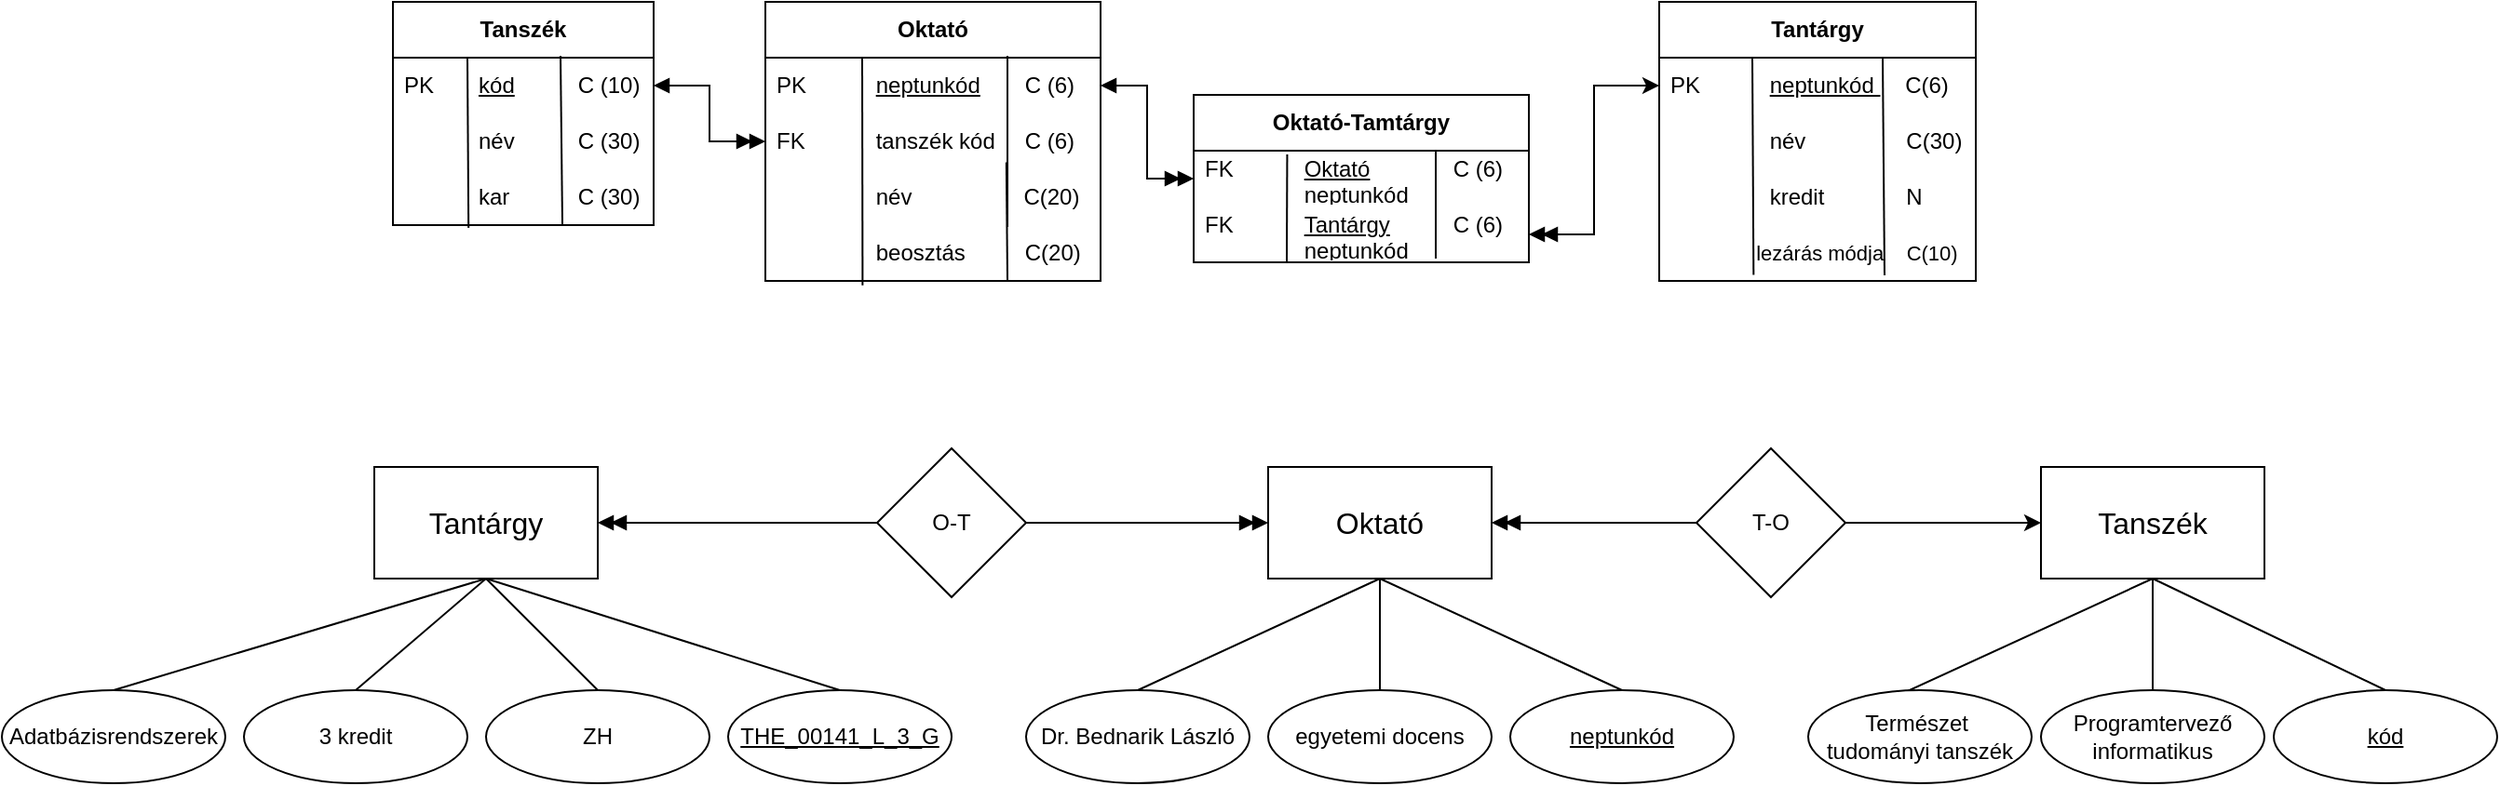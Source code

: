 <mxfile version="26.2.3">
  <diagram name="Page-1" id="NHcInyqNBA5J04OXUI_g">
    <mxGraphModel dx="3230" dy="1238" grid="1" gridSize="10" guides="1" tooltips="1" connect="1" arrows="1" fold="1" page="1" pageScale="1" pageWidth="850" pageHeight="1100" math="0" shadow="0">
      <root>
        <mxCell id="0" />
        <mxCell id="1" parent="0" />
        <mxCell id="bNmEvIwelQjhcF_EuMCD-1" value="&lt;font style=&quot;font-size: 16px;&quot;&gt;Oktató&lt;/font&gt;" style="rounded=0;whiteSpace=wrap;html=1;" parent="1" vertex="1">
          <mxGeometry x="-20" y="570" width="120" height="60" as="geometry" />
        </mxCell>
        <mxCell id="bNmEvIwelQjhcF_EuMCD-2" value="&lt;span style=&quot;font-size: 16px;&quot;&gt;Tantárgy&lt;/span&gt;" style="rounded=0;whiteSpace=wrap;html=1;" parent="1" vertex="1">
          <mxGeometry x="-500" y="570" width="120" height="60" as="geometry" />
        </mxCell>
        <mxCell id="bNmEvIwelQjhcF_EuMCD-3" value="&lt;span style=&quot;font-size: 16px;&quot;&gt;Tanszék&lt;/span&gt;" style="rounded=0;whiteSpace=wrap;html=1;" parent="1" vertex="1">
          <mxGeometry x="395" y="570" width="120" height="60" as="geometry" />
        </mxCell>
        <mxCell id="bNmEvIwelQjhcF_EuMCD-4" value="Adatbázisrendszerek" style="ellipse;whiteSpace=wrap;html=1;" parent="1" vertex="1">
          <mxGeometry x="-700" y="690" width="120" height="50" as="geometry" />
        </mxCell>
        <mxCell id="bNmEvIwelQjhcF_EuMCD-5" value="3 kredit" style="ellipse;whiteSpace=wrap;html=1;" parent="1" vertex="1">
          <mxGeometry x="-570" y="690" width="120" height="50" as="geometry" />
        </mxCell>
        <mxCell id="bNmEvIwelQjhcF_EuMCD-6" value="ZH" style="ellipse;whiteSpace=wrap;html=1;" parent="1" vertex="1">
          <mxGeometry x="-440" y="690" width="120" height="50" as="geometry" />
        </mxCell>
        <mxCell id="bNmEvIwelQjhcF_EuMCD-7" value="&lt;u&gt;THE_00141_L_3_G&lt;/u&gt;" style="ellipse;whiteSpace=wrap;html=1;" parent="1" vertex="1">
          <mxGeometry x="-310" y="690" width="120" height="50" as="geometry" />
        </mxCell>
        <mxCell id="bNmEvIwelQjhcF_EuMCD-9" value="" style="endArrow=none;html=1;rounded=0;entryX=0.5;entryY=1;entryDx=0;entryDy=0;exitX=0.5;exitY=0;exitDx=0;exitDy=0;" parent="1" source="bNmEvIwelQjhcF_EuMCD-7" target="bNmEvIwelQjhcF_EuMCD-2" edge="1">
          <mxGeometry width="50" height="50" relative="1" as="geometry">
            <mxPoint x="-290" y="640" as="sourcePoint" />
            <mxPoint x="-240" y="590" as="targetPoint" />
          </mxGeometry>
        </mxCell>
        <mxCell id="bNmEvIwelQjhcF_EuMCD-10" value="" style="endArrow=none;html=1;rounded=0;entryX=0.5;entryY=1;entryDx=0;entryDy=0;exitX=0.5;exitY=0;exitDx=0;exitDy=0;" parent="1" source="bNmEvIwelQjhcF_EuMCD-6" target="bNmEvIwelQjhcF_EuMCD-2" edge="1">
          <mxGeometry width="50" height="50" relative="1" as="geometry">
            <mxPoint x="-240" y="700" as="sourcePoint" />
            <mxPoint x="-430" y="640" as="targetPoint" />
          </mxGeometry>
        </mxCell>
        <mxCell id="bNmEvIwelQjhcF_EuMCD-11" value="" style="endArrow=none;html=1;rounded=0;entryX=0.5;entryY=1;entryDx=0;entryDy=0;exitX=0.5;exitY=0;exitDx=0;exitDy=0;" parent="1" source="bNmEvIwelQjhcF_EuMCD-5" target="bNmEvIwelQjhcF_EuMCD-2" edge="1">
          <mxGeometry width="50" height="50" relative="1" as="geometry">
            <mxPoint x="-510" y="690" as="sourcePoint" />
            <mxPoint x="-570" y="630" as="targetPoint" />
          </mxGeometry>
        </mxCell>
        <mxCell id="bNmEvIwelQjhcF_EuMCD-12" value="" style="endArrow=none;html=1;rounded=0;entryX=0.5;entryY=1;entryDx=0;entryDy=0;exitX=0.5;exitY=0;exitDx=0;exitDy=0;" parent="1" source="bNmEvIwelQjhcF_EuMCD-4" target="bNmEvIwelQjhcF_EuMCD-2" edge="1">
          <mxGeometry width="50" height="50" relative="1" as="geometry">
            <mxPoint x="-500" y="700" as="sourcePoint" />
            <mxPoint x="-430" y="640" as="targetPoint" />
          </mxGeometry>
        </mxCell>
        <mxCell id="bNmEvIwelQjhcF_EuMCD-18" value="egyetemi docens" style="ellipse;whiteSpace=wrap;html=1;" parent="1" vertex="1">
          <mxGeometry x="-20" y="690" width="120" height="50" as="geometry" />
        </mxCell>
        <mxCell id="bNmEvIwelQjhcF_EuMCD-19" value="&lt;u&gt;neptunkód&lt;/u&gt;" style="ellipse;whiteSpace=wrap;html=1;" parent="1" vertex="1">
          <mxGeometry x="110" y="690" width="120" height="50" as="geometry" />
        </mxCell>
        <mxCell id="bNmEvIwelQjhcF_EuMCD-20" value="" style="endArrow=none;html=1;rounded=0;exitX=0.5;exitY=0;exitDx=0;exitDy=0;entryX=0.5;entryY=1;entryDx=0;entryDy=0;" parent="1" source="bNmEvIwelQjhcF_EuMCD-19" target="bNmEvIwelQjhcF_EuMCD-1" edge="1">
          <mxGeometry width="50" height="50" relative="1" as="geometry">
            <mxPoint x="170" y="400" as="sourcePoint" />
            <mxPoint x="40" y="570" as="targetPoint" />
          </mxGeometry>
        </mxCell>
        <mxCell id="bNmEvIwelQjhcF_EuMCD-21" value="" style="endArrow=none;html=1;rounded=0;exitX=0.5;exitY=0;exitDx=0;exitDy=0;entryX=0.5;entryY=1;entryDx=0;entryDy=0;" parent="1" source="bNmEvIwelQjhcF_EuMCD-18" target="bNmEvIwelQjhcF_EuMCD-1" edge="1">
          <mxGeometry width="50" height="50" relative="1" as="geometry">
            <mxPoint x="40" y="480" as="sourcePoint" />
            <mxPoint x="40" y="640" as="targetPoint" />
          </mxGeometry>
        </mxCell>
        <mxCell id="bNmEvIwelQjhcF_EuMCD-22" value="" style="endArrow=none;html=1;rounded=0;entryX=0.5;entryY=1;entryDx=0;entryDy=0;exitX=0.5;exitY=0;exitDx=0;exitDy=0;" parent="1" source="bNmEvIwelQjhcF_EuMCD-23" target="bNmEvIwelQjhcF_EuMCD-1" edge="1">
          <mxGeometry width="50" height="50" relative="1" as="geometry">
            <mxPoint x="-80" y="480" as="sourcePoint" />
            <mxPoint x="20" y="390" as="targetPoint" />
          </mxGeometry>
        </mxCell>
        <mxCell id="bNmEvIwelQjhcF_EuMCD-23" value="Dr. Bednarik László" style="ellipse;whiteSpace=wrap;html=1;" parent="1" vertex="1">
          <mxGeometry x="-150" y="690" width="120" height="50" as="geometry" />
        </mxCell>
        <mxCell id="bNmEvIwelQjhcF_EuMCD-24" value="Programtervező&lt;div&gt;informatikus&lt;/div&gt;" style="ellipse;whiteSpace=wrap;html=1;" parent="1" vertex="1">
          <mxGeometry x="395" y="690" width="120" height="50" as="geometry" />
        </mxCell>
        <mxCell id="bNmEvIwelQjhcF_EuMCD-25" value="&lt;u&gt;kód&lt;/u&gt;" style="ellipse;whiteSpace=wrap;html=1;" parent="1" vertex="1">
          <mxGeometry x="520" y="690" width="120" height="50" as="geometry" />
        </mxCell>
        <mxCell id="bNmEvIwelQjhcF_EuMCD-26" value="" style="endArrow=none;html=1;rounded=0;entryX=0.5;entryY=1;entryDx=0;entryDy=0;exitX=0.5;exitY=0;exitDx=0;exitDy=0;" parent="1" source="bNmEvIwelQjhcF_EuMCD-25" target="bNmEvIwelQjhcF_EuMCD-3" edge="1">
          <mxGeometry width="50" height="50" relative="1" as="geometry">
            <mxPoint x="660" y="705" as="sourcePoint" />
            <mxPoint x="525" y="570" as="targetPoint" />
          </mxGeometry>
        </mxCell>
        <mxCell id="bNmEvIwelQjhcF_EuMCD-27" value="" style="endArrow=none;html=1;rounded=0;exitX=0.5;exitY=0;exitDx=0;exitDy=0;entryX=0.5;entryY=1;entryDx=0;entryDy=0;" parent="1" source="bNmEvIwelQjhcF_EuMCD-24" target="bNmEvIwelQjhcF_EuMCD-3" edge="1">
          <mxGeometry width="50" height="50" relative="1" as="geometry">
            <mxPoint x="600" y="470" as="sourcePoint" />
            <mxPoint x="525" y="570" as="targetPoint" />
          </mxGeometry>
        </mxCell>
        <mxCell id="bNmEvIwelQjhcF_EuMCD-28" value="" style="endArrow=none;html=1;rounded=0;exitX=0;exitY=0.5;exitDx=0;exitDy=0;entryX=0.5;entryY=1;entryDx=0;entryDy=0;" parent="1" source="bNmEvIwelQjhcF_EuMCD-29" target="bNmEvIwelQjhcF_EuMCD-3" edge="1">
          <mxGeometry width="50" height="50" relative="1" as="geometry">
            <mxPoint x="480" y="470" as="sourcePoint" />
            <mxPoint x="500" y="630" as="targetPoint" />
          </mxGeometry>
        </mxCell>
        <mxCell id="bNmEvIwelQjhcF_EuMCD-29" value="Természet&amp;nbsp;&lt;div&gt;tudományi tanszék&lt;/div&gt;" style="ellipse;whiteSpace=wrap;html=1;" parent="1" vertex="1">
          <mxGeometry x="270" y="690" width="120" height="50" as="geometry" />
        </mxCell>
        <mxCell id="_SuvLTwgKXQPjCOiLvH6-2" value="O-T" style="rhombus;whiteSpace=wrap;html=1;" parent="1" vertex="1">
          <mxGeometry x="-230" y="560" width="80" height="80" as="geometry" />
        </mxCell>
        <mxCell id="_SuvLTwgKXQPjCOiLvH6-3" value="T-O" style="rhombus;whiteSpace=wrap;html=1;" parent="1" vertex="1">
          <mxGeometry x="210" y="560" width="80" height="80" as="geometry" />
        </mxCell>
        <mxCell id="_SuvLTwgKXQPjCOiLvH6-5" value="" style="endArrow=classic;html=1;rounded=0;entryX=0;entryY=0.5;entryDx=0;entryDy=0;exitX=1;exitY=0.5;exitDx=0;exitDy=0;" parent="1" source="_SuvLTwgKXQPjCOiLvH6-3" target="bNmEvIwelQjhcF_EuMCD-3" edge="1">
          <mxGeometry width="50" height="50" relative="1" as="geometry">
            <mxPoint x="290" y="610" as="sourcePoint" />
            <mxPoint x="340" y="560" as="targetPoint" />
          </mxGeometry>
        </mxCell>
        <mxCell id="_SuvLTwgKXQPjCOiLvH6-6" value="" style="endArrow=doubleBlock;html=1;rounded=0;exitX=0;exitY=0.5;exitDx=0;exitDy=0;entryX=1;entryY=0.5;entryDx=0;entryDy=0;endFill=1;" parent="1" source="_SuvLTwgKXQPjCOiLvH6-3" target="bNmEvIwelQjhcF_EuMCD-1" edge="1">
          <mxGeometry width="50" height="50" relative="1" as="geometry">
            <mxPoint x="100" y="606.47" as="sourcePoint" />
            <mxPoint x="140" y="560" as="targetPoint" />
          </mxGeometry>
        </mxCell>
        <mxCell id="_SuvLTwgKXQPjCOiLvH6-7" value="" style="endArrow=doubleBlock;html=1;rounded=0;exitX=0;exitY=0.5;exitDx=0;exitDy=0;entryX=1;entryY=0.5;entryDx=0;entryDy=0;endFill=1;" parent="1" source="_SuvLTwgKXQPjCOiLvH6-2" target="bNmEvIwelQjhcF_EuMCD-2" edge="1">
          <mxGeometry width="50" height="50" relative="1" as="geometry">
            <mxPoint x="-230" y="609.64" as="sourcePoint" />
            <mxPoint x="-340" y="609.64" as="targetPoint" />
          </mxGeometry>
        </mxCell>
        <mxCell id="_SuvLTwgKXQPjCOiLvH6-8" value="" style="endArrow=doubleBlock;html=1;rounded=0;exitX=1;exitY=0.5;exitDx=0;exitDy=0;entryX=0;entryY=0.5;entryDx=0;entryDy=0;endFill=1;" parent="1" source="_SuvLTwgKXQPjCOiLvH6-2" target="bNmEvIwelQjhcF_EuMCD-1" edge="1">
          <mxGeometry width="50" height="50" relative="1" as="geometry">
            <mxPoint x="-220" y="610" as="sourcePoint" />
            <mxPoint x="-370" y="610" as="targetPoint" />
          </mxGeometry>
        </mxCell>
        <mxCell id="u0OIHhDoeT_CQ9J4xrhf-1" value="&lt;b&gt;Tanszék&lt;/b&gt;" style="swimlane;fontStyle=0;childLayout=stackLayout;horizontal=1;startSize=30;horizontalStack=0;resizeParent=1;resizeParentMax=0;resizeLast=0;collapsible=1;marginBottom=0;whiteSpace=wrap;html=1;" vertex="1" parent="1">
          <mxGeometry x="-490" y="320" width="140" height="120" as="geometry" />
        </mxCell>
        <mxCell id="u0OIHhDoeT_CQ9J4xrhf-2" value="" style="endArrow=none;html=1;rounded=0;exitX=0.29;exitY=1.049;exitDx=0;exitDy=0;exitPerimeter=0;" edge="1" parent="u0OIHhDoeT_CQ9J4xrhf-1" source="u0OIHhDoeT_CQ9J4xrhf-6">
          <mxGeometry width="50" height="50" relative="1" as="geometry">
            <mxPoint x="-10" y="80" as="sourcePoint" />
            <mxPoint x="40" y="30" as="targetPoint" />
          </mxGeometry>
        </mxCell>
        <mxCell id="u0OIHhDoeT_CQ9J4xrhf-3" value="" style="endArrow=none;html=1;rounded=0;exitX=0.29;exitY=1.049;exitDx=0;exitDy=0;exitPerimeter=0;" edge="1" parent="u0OIHhDoeT_CQ9J4xrhf-1">
          <mxGeometry width="50" height="50" relative="1" as="geometry">
            <mxPoint x="91" y="120" as="sourcePoint" />
            <mxPoint x="90" y="29" as="targetPoint" />
          </mxGeometry>
        </mxCell>
        <mxCell id="u0OIHhDoeT_CQ9J4xrhf-4" value="PK&lt;span style=&quot;white-space: pre;&quot;&gt;&#x9;&lt;/span&gt;&amp;nbsp; &amp;nbsp; &lt;u&gt;kód&lt;/u&gt;&lt;span style=&quot;text-decoration-line: underline; white-space: pre;&quot;&gt;&#x9;&lt;/span&gt;&amp;nbsp; &amp;nbsp; C (10)" style="text;strokeColor=none;fillColor=none;align=left;verticalAlign=middle;spacingLeft=4;spacingRight=4;overflow=hidden;points=[[0,0.5],[1,0.5]];portConstraint=eastwest;rotatable=0;whiteSpace=wrap;html=1;" vertex="1" parent="u0OIHhDoeT_CQ9J4xrhf-1">
          <mxGeometry y="30" width="140" height="30" as="geometry" />
        </mxCell>
        <mxCell id="u0OIHhDoeT_CQ9J4xrhf-5" value="&lt;blockquote style=&quot;margin: 0 0 0 40px; border: none; padding: 0px;&quot;&gt;név&lt;span style=&quot;white-space: pre;&quot;&gt;&#x9;&lt;/span&gt;&lt;span style=&quot;white-space: pre;&quot;&gt;&#x9;&lt;/span&gt;C (30)&lt;/blockquote&gt;" style="text;strokeColor=none;fillColor=none;align=left;verticalAlign=middle;spacingLeft=4;spacingRight=4;overflow=hidden;points=[[0,0.5],[1,0.5]];portConstraint=eastwest;rotatable=0;whiteSpace=wrap;html=1;" vertex="1" parent="u0OIHhDoeT_CQ9J4xrhf-1">
          <mxGeometry y="60" width="140" height="30" as="geometry" />
        </mxCell>
        <mxCell id="u0OIHhDoeT_CQ9J4xrhf-6" value="&lt;blockquote style=&quot;margin: 0 0 0 40px; border: none; padding: 0px;&quot;&gt;kar&lt;span style=&quot;white-space: pre;&quot;&gt;&#x9;&lt;/span&gt;&lt;span style=&quot;white-space: pre;&quot;&gt;&#x9;&lt;/span&gt;C (30)&lt;/blockquote&gt;" style="text;strokeColor=none;fillColor=none;align=left;verticalAlign=middle;spacingLeft=4;spacingRight=4;overflow=hidden;points=[[0,0.5],[1,0.5]];portConstraint=eastwest;rotatable=0;whiteSpace=wrap;html=1;" vertex="1" parent="u0OIHhDoeT_CQ9J4xrhf-1">
          <mxGeometry y="90" width="140" height="30" as="geometry" />
        </mxCell>
        <mxCell id="u0OIHhDoeT_CQ9J4xrhf-7" value="&lt;b&gt;Oktató&lt;/b&gt;" style="swimlane;fontStyle=0;childLayout=stackLayout;horizontal=1;startSize=30;horizontalStack=0;resizeParent=1;resizeParentMax=0;resizeLast=0;collapsible=1;marginBottom=0;whiteSpace=wrap;html=1;" vertex="1" parent="1">
          <mxGeometry x="-290" y="320" width="180" height="150" as="geometry" />
        </mxCell>
        <mxCell id="u0OIHhDoeT_CQ9J4xrhf-8" value="" style="endArrow=none;html=1;rounded=0;exitX=0.29;exitY=1.081;exitDx=0;exitDy=0;exitPerimeter=0;" edge="1" parent="u0OIHhDoeT_CQ9J4xrhf-7" source="u0OIHhDoeT_CQ9J4xrhf-14">
          <mxGeometry width="50" height="50" relative="1" as="geometry">
            <mxPoint x="51.94" y="117.39" as="sourcePoint" />
            <mxPoint x="52" y="30" as="targetPoint" />
          </mxGeometry>
        </mxCell>
        <mxCell id="u0OIHhDoeT_CQ9J4xrhf-9" value="PK &lt;span style=&quot;white-space: pre;&quot;&gt;&#x9;&lt;/span&gt;&lt;span style=&quot;white-space: pre;&quot;&gt;&#x9;&lt;/span&gt;&lt;u&gt;neptunkód&lt;/u&gt;&lt;span style=&quot;text-decoration-line: underline; white-space: pre;&quot;&gt;&#x9;&lt;/span&gt;C (6)" style="text;strokeColor=none;fillColor=none;align=left;verticalAlign=middle;spacingLeft=4;spacingRight=4;overflow=hidden;points=[[0,0.5],[1,0.5]];portConstraint=eastwest;rotatable=0;whiteSpace=wrap;html=1;" vertex="1" parent="u0OIHhDoeT_CQ9J4xrhf-7">
          <mxGeometry y="30" width="180" height="30" as="geometry" />
        </mxCell>
        <mxCell id="u0OIHhDoeT_CQ9J4xrhf-10" value="" style="endArrow=none;html=1;rounded=0;exitX=0.29;exitY=1.081;exitDx=0;exitDy=0;exitPerimeter=0;" edge="1" parent="u0OIHhDoeT_CQ9J4xrhf-7">
          <mxGeometry width="50" height="50" relative="1" as="geometry">
            <mxPoint x="130" y="121" as="sourcePoint" />
            <mxPoint x="130" y="29" as="targetPoint" />
          </mxGeometry>
        </mxCell>
        <mxCell id="u0OIHhDoeT_CQ9J4xrhf-11" value="FK&lt;span style=&quot;white-space: pre;&quot;&gt;&#x9;&lt;/span&gt;&lt;span style=&quot;white-space: pre;&quot;&gt;&#x9;&lt;/span&gt;tanszék kód&lt;span style=&quot;white-space: pre;&quot;&gt;&#x9;&lt;/span&gt;C (6)" style="text;strokeColor=none;fillColor=none;align=left;verticalAlign=middle;spacingLeft=4;spacingRight=4;overflow=hidden;points=[[0,0.5],[1,0.5]];portConstraint=eastwest;rotatable=0;whiteSpace=wrap;html=1;" vertex="1" parent="u0OIHhDoeT_CQ9J4xrhf-7">
          <mxGeometry y="60" width="180" height="30" as="geometry" />
        </mxCell>
        <mxCell id="u0OIHhDoeT_CQ9J4xrhf-12" value="&lt;span style=&quot;white-space: pre;&quot;&gt;&#x9;&lt;/span&gt;&amp;nbsp; &amp;nbsp; &amp;nbsp; &amp;nbsp; név&amp;nbsp; &amp;nbsp; &amp;nbsp; &amp;nbsp; &amp;nbsp; &amp;nbsp; &amp;nbsp; &amp;nbsp; &amp;nbsp; C(20)" style="text;strokeColor=none;fillColor=none;align=left;verticalAlign=middle;spacingLeft=4;spacingRight=4;overflow=hidden;points=[[0,0.5],[1,0.5]];portConstraint=eastwest;rotatable=0;whiteSpace=wrap;html=1;" vertex="1" parent="u0OIHhDoeT_CQ9J4xrhf-7">
          <mxGeometry y="90" width="180" height="30" as="geometry" />
        </mxCell>
        <mxCell id="u0OIHhDoeT_CQ9J4xrhf-13" value="" style="endArrow=none;html=1;rounded=0;entryX=0.719;entryY=0.874;entryDx=0;entryDy=0;entryPerimeter=0;" edge="1" parent="u0OIHhDoeT_CQ9J4xrhf-7" target="u0OIHhDoeT_CQ9J4xrhf-11">
          <mxGeometry width="50" height="50" relative="1" as="geometry">
            <mxPoint x="130" y="150" as="sourcePoint" />
            <mxPoint x="180" y="100" as="targetPoint" />
          </mxGeometry>
        </mxCell>
        <mxCell id="u0OIHhDoeT_CQ9J4xrhf-14" value="&lt;span style=&quot;white-space: pre;&quot;&gt;&#x9;&lt;/span&gt;&amp;nbsp; &amp;nbsp; &amp;nbsp; &amp;nbsp; beosztás&lt;span style=&quot;white-space: pre;&quot;&gt;&#x9;&lt;/span&gt;&lt;span style=&quot;white-space: pre;&quot;&gt;&#x9;&lt;/span&gt;C(20)" style="text;strokeColor=none;fillColor=none;align=left;verticalAlign=middle;spacingLeft=4;spacingRight=4;overflow=hidden;points=[[0,0.5],[1,0.5]];portConstraint=eastwest;rotatable=0;whiteSpace=wrap;html=1;" vertex="1" parent="u0OIHhDoeT_CQ9J4xrhf-7">
          <mxGeometry y="120" width="180" height="30" as="geometry" />
        </mxCell>
        <mxCell id="u0OIHhDoeT_CQ9J4xrhf-15" value="&lt;b&gt;Tantárgy&lt;/b&gt;" style="swimlane;fontStyle=0;childLayout=stackLayout;horizontal=1;startSize=30;horizontalStack=0;resizeParent=1;resizeParentMax=0;resizeLast=0;collapsible=1;marginBottom=0;whiteSpace=wrap;html=1;" vertex="1" parent="1">
          <mxGeometry x="190" y="320" width="170" height="150" as="geometry" />
        </mxCell>
        <mxCell id="u0OIHhDoeT_CQ9J4xrhf-16" value="" style="endArrow=none;html=1;rounded=0;exitX=0.298;exitY=0.893;exitDx=0;exitDy=0;exitPerimeter=0;" edge="1" parent="u0OIHhDoeT_CQ9J4xrhf-15" source="u0OIHhDoeT_CQ9J4xrhf-21">
          <mxGeometry width="50" height="50" relative="1" as="geometry">
            <mxPoint y="80" as="sourcePoint" />
            <mxPoint x="50" y="30" as="targetPoint" />
          </mxGeometry>
        </mxCell>
        <mxCell id="u0OIHhDoeT_CQ9J4xrhf-17" value="PK&lt;span style=&quot;white-space: pre;&quot;&gt;&#x9;&lt;/span&gt;&lt;span style=&quot;white-space: pre;&quot;&gt;&#x9;&lt;/span&gt;&lt;u&gt;neptunkód&amp;nbsp;&lt;/u&gt; &amp;nbsp; &amp;nbsp;C(6)" style="text;strokeColor=none;fillColor=none;align=left;verticalAlign=middle;spacingLeft=4;spacingRight=4;overflow=hidden;points=[[0,0.5],[1,0.5]];portConstraint=eastwest;rotatable=0;whiteSpace=wrap;html=1;" vertex="1" parent="u0OIHhDoeT_CQ9J4xrhf-15">
          <mxGeometry y="30" width="170" height="30" as="geometry" />
        </mxCell>
        <mxCell id="u0OIHhDoeT_CQ9J4xrhf-18" value="" style="endArrow=none;html=1;rounded=0;exitX=0.298;exitY=0.893;exitDx=0;exitDy=0;exitPerimeter=0;" edge="1" parent="u0OIHhDoeT_CQ9J4xrhf-15">
          <mxGeometry width="50" height="50" relative="1" as="geometry">
            <mxPoint x="121" y="147" as="sourcePoint" />
            <mxPoint x="120" y="30" as="targetPoint" />
          </mxGeometry>
        </mxCell>
        <mxCell id="u0OIHhDoeT_CQ9J4xrhf-19" value="&lt;blockquote style=&quot;margin: 0 0 0 40px; border: none; padding: 0px;&quot;&gt;&amp;nbsp; &amp;nbsp; név&lt;span style=&quot;white-space: pre;&quot;&gt;&#x9;&lt;/span&gt;&lt;span style=&quot;white-space: pre;&quot;&gt;&#x9;&lt;/span&gt;&amp;nbsp; C(30)&lt;/blockquote&gt;" style="text;strokeColor=none;fillColor=none;align=left;verticalAlign=middle;spacingLeft=4;spacingRight=4;overflow=hidden;points=[[0,0.5],[1,0.5]];portConstraint=eastwest;rotatable=0;whiteSpace=wrap;html=1;" vertex="1" parent="u0OIHhDoeT_CQ9J4xrhf-15">
          <mxGeometry y="60" width="170" height="30" as="geometry" />
        </mxCell>
        <mxCell id="u0OIHhDoeT_CQ9J4xrhf-20" value="&lt;blockquote style=&quot;margin: 0 0 0 40px; border: none; padding: 0px;&quot;&gt;&amp;nbsp; &amp;nbsp; kredit&lt;span style=&quot;white-space: pre;&quot;&gt;&#x9;&lt;/span&gt;&lt;span style=&quot;white-space: pre;&quot;&gt;&#x9;&lt;/span&gt;&amp;nbsp; N&lt;/blockquote&gt;" style="text;strokeColor=none;fillColor=none;align=left;verticalAlign=middle;spacingLeft=4;spacingRight=4;overflow=hidden;points=[[0,0.5],[1,0.5]];portConstraint=eastwest;rotatable=0;whiteSpace=wrap;html=1;" vertex="1" parent="u0OIHhDoeT_CQ9J4xrhf-15">
          <mxGeometry y="90" width="170" height="30" as="geometry" />
        </mxCell>
        <mxCell id="u0OIHhDoeT_CQ9J4xrhf-21" value="&lt;blockquote style=&quot;margin: 0 0 0 40px; border: none; padding: 0px;&quot;&gt;&lt;font style=&quot;font-size: 11px;&quot;&gt;&amp;nbsp; lezárás módja&amp;nbsp; &amp;nbsp; C(10)&lt;/font&gt;&lt;/blockquote&gt;" style="text;strokeColor=none;fillColor=none;align=left;verticalAlign=middle;spacingLeft=4;spacingRight=4;overflow=hidden;points=[[0,0.5],[1,0.5]];portConstraint=eastwest;rotatable=0;whiteSpace=wrap;html=1;" vertex="1" parent="u0OIHhDoeT_CQ9J4xrhf-15">
          <mxGeometry y="120" width="170" height="30" as="geometry" />
        </mxCell>
        <mxCell id="u0OIHhDoeT_CQ9J4xrhf-22" style="edgeStyle=orthogonalEdgeStyle;rounded=0;orthogonalLoop=1;jettySize=auto;html=1;exitX=1;exitY=0.5;exitDx=0;exitDy=0;entryX=0;entryY=0.5;entryDx=0;entryDy=0;startArrow=block;startFill=1;endArrow=doubleBlock;endFill=1;" edge="1" parent="1" source="u0OIHhDoeT_CQ9J4xrhf-4" target="u0OIHhDoeT_CQ9J4xrhf-11">
          <mxGeometry relative="1" as="geometry" />
        </mxCell>
        <mxCell id="u0OIHhDoeT_CQ9J4xrhf-23" value="&lt;b&gt;Oktató-Tamtárgy&lt;/b&gt;" style="swimlane;fontStyle=0;childLayout=stackLayout;horizontal=1;startSize=30;horizontalStack=0;resizeParent=1;resizeParentMax=0;resizeLast=0;collapsible=1;marginBottom=0;whiteSpace=wrap;html=1;" vertex="1" parent="1">
          <mxGeometry x="-60" y="370" width="180" height="90" as="geometry" />
        </mxCell>
        <mxCell id="u0OIHhDoeT_CQ9J4xrhf-24" value="FK&lt;span style=&quot;white-space: pre;&quot;&gt;&#x9;&lt;/span&gt;&lt;span style=&quot;white-space: pre;&quot;&gt;&#x9;&lt;/span&gt;&lt;u&gt;Oktató&lt;/u&gt;&lt;span style=&quot;text-decoration-line: underline; white-space: pre;&quot;&gt;&#x9;&lt;/span&gt;&lt;span style=&quot;text-decoration-line: underline; white-space: pre;&quot;&gt;&#x9;&lt;/span&gt;C (6)&lt;div&gt;&lt;u&gt;&lt;span style=&quot;white-space: pre;&quot;&gt;&#x9;&lt;/span&gt;&lt;span style=&quot;white-space: pre;&quot;&gt;&#x9;&lt;/span&gt;neptunkód&lt;span style=&quot;white-space: pre;&quot;&gt;&#x9;&lt;/span&gt;&lt;br&gt;&lt;/u&gt;&lt;/div&gt;" style="text;strokeColor=none;fillColor=none;align=left;verticalAlign=middle;spacingLeft=4;spacingRight=4;overflow=hidden;points=[[0,0.5],[1,0.5]];portConstraint=eastwest;rotatable=0;whiteSpace=wrap;html=1;" vertex="1" parent="u0OIHhDoeT_CQ9J4xrhf-23">
          <mxGeometry y="30" width="180" height="30" as="geometry" />
        </mxCell>
        <mxCell id="u0OIHhDoeT_CQ9J4xrhf-25" value="" style="endArrow=none;html=1;rounded=0;entryX=0.279;entryY=0.067;entryDx=0;entryDy=0;entryPerimeter=0;" edge="1" parent="u0OIHhDoeT_CQ9J4xrhf-23" target="u0OIHhDoeT_CQ9J4xrhf-24">
          <mxGeometry width="50" height="50" relative="1" as="geometry">
            <mxPoint x="50" y="90" as="sourcePoint" />
            <mxPoint x="100" y="40" as="targetPoint" />
          </mxGeometry>
        </mxCell>
        <mxCell id="u0OIHhDoeT_CQ9J4xrhf-26" value="" style="endArrow=none;html=1;rounded=0;entryX=0.279;entryY=0.067;entryDx=0;entryDy=0;entryPerimeter=0;" edge="1" parent="u0OIHhDoeT_CQ9J4xrhf-23">
          <mxGeometry width="50" height="50" relative="1" as="geometry">
            <mxPoint x="130" y="88" as="sourcePoint" />
            <mxPoint x="130" y="30" as="targetPoint" />
          </mxGeometry>
        </mxCell>
        <mxCell id="u0OIHhDoeT_CQ9J4xrhf-27" value="FK&lt;span style=&quot;white-space: pre;&quot;&gt;&#x9;&lt;/span&gt;&lt;span style=&quot;white-space: pre;&quot;&gt;&#x9;&lt;/span&gt;&lt;u&gt;Tantárgy&lt;span style=&quot;white-space: pre;&quot;&gt;&#x9;&lt;/span&gt;&lt;span style=&quot;white-space: pre;&quot;&gt;&#x9;&lt;/span&gt;&lt;/u&gt;C (6)&lt;div&gt;&lt;u&gt;&lt;span style=&quot;white-space: pre;&quot;&gt;&#x9;&lt;/span&gt;&lt;span style=&quot;white-space: pre;&quot;&gt;&#x9;&lt;/span&gt;neptunkód&lt;span style=&quot;white-space: pre;&quot;&gt;&#x9;&lt;/span&gt;&lt;/u&gt;&lt;/div&gt;" style="text;strokeColor=none;fillColor=none;align=left;verticalAlign=middle;spacingLeft=4;spacingRight=4;overflow=hidden;points=[[0,0.5],[1,0.5]];portConstraint=eastwest;rotatable=0;whiteSpace=wrap;html=1;" vertex="1" parent="u0OIHhDoeT_CQ9J4xrhf-23">
          <mxGeometry y="60" width="180" height="30" as="geometry" />
        </mxCell>
        <mxCell id="u0OIHhDoeT_CQ9J4xrhf-28" style="edgeStyle=orthogonalEdgeStyle;rounded=0;orthogonalLoop=1;jettySize=auto;html=1;entryX=0;entryY=0.5;entryDx=0;entryDy=0;startArrow=block;startFill=1;endArrow=doubleBlock;endFill=1;" edge="1" parent="1" source="u0OIHhDoeT_CQ9J4xrhf-9" target="u0OIHhDoeT_CQ9J4xrhf-24">
          <mxGeometry relative="1" as="geometry" />
        </mxCell>
        <mxCell id="u0OIHhDoeT_CQ9J4xrhf-29" style="edgeStyle=orthogonalEdgeStyle;rounded=0;orthogonalLoop=1;jettySize=auto;html=1;entryX=0;entryY=0.5;entryDx=0;entryDy=0;startArrow=doubleBlock;startFill=1;" edge="1" parent="1" source="u0OIHhDoeT_CQ9J4xrhf-27" target="u0OIHhDoeT_CQ9J4xrhf-17">
          <mxGeometry relative="1" as="geometry" />
        </mxCell>
      </root>
    </mxGraphModel>
  </diagram>
</mxfile>
